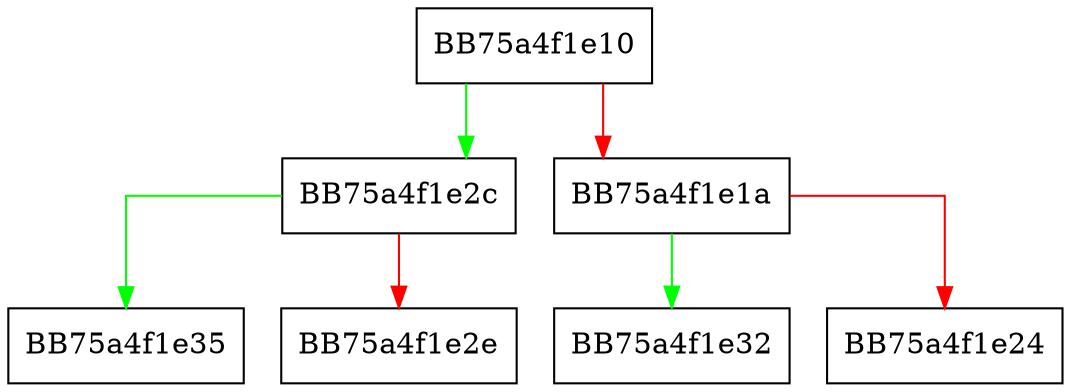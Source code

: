 digraph leaf_codeCmp {
  node [shape="box"];
  graph [splines=ortho];
  BB75a4f1e10 -> BB75a4f1e2c [color="green"];
  BB75a4f1e10 -> BB75a4f1e1a [color="red"];
  BB75a4f1e1a -> BB75a4f1e32 [color="green"];
  BB75a4f1e1a -> BB75a4f1e24 [color="red"];
  BB75a4f1e2c -> BB75a4f1e35 [color="green"];
  BB75a4f1e2c -> BB75a4f1e2e [color="red"];
}